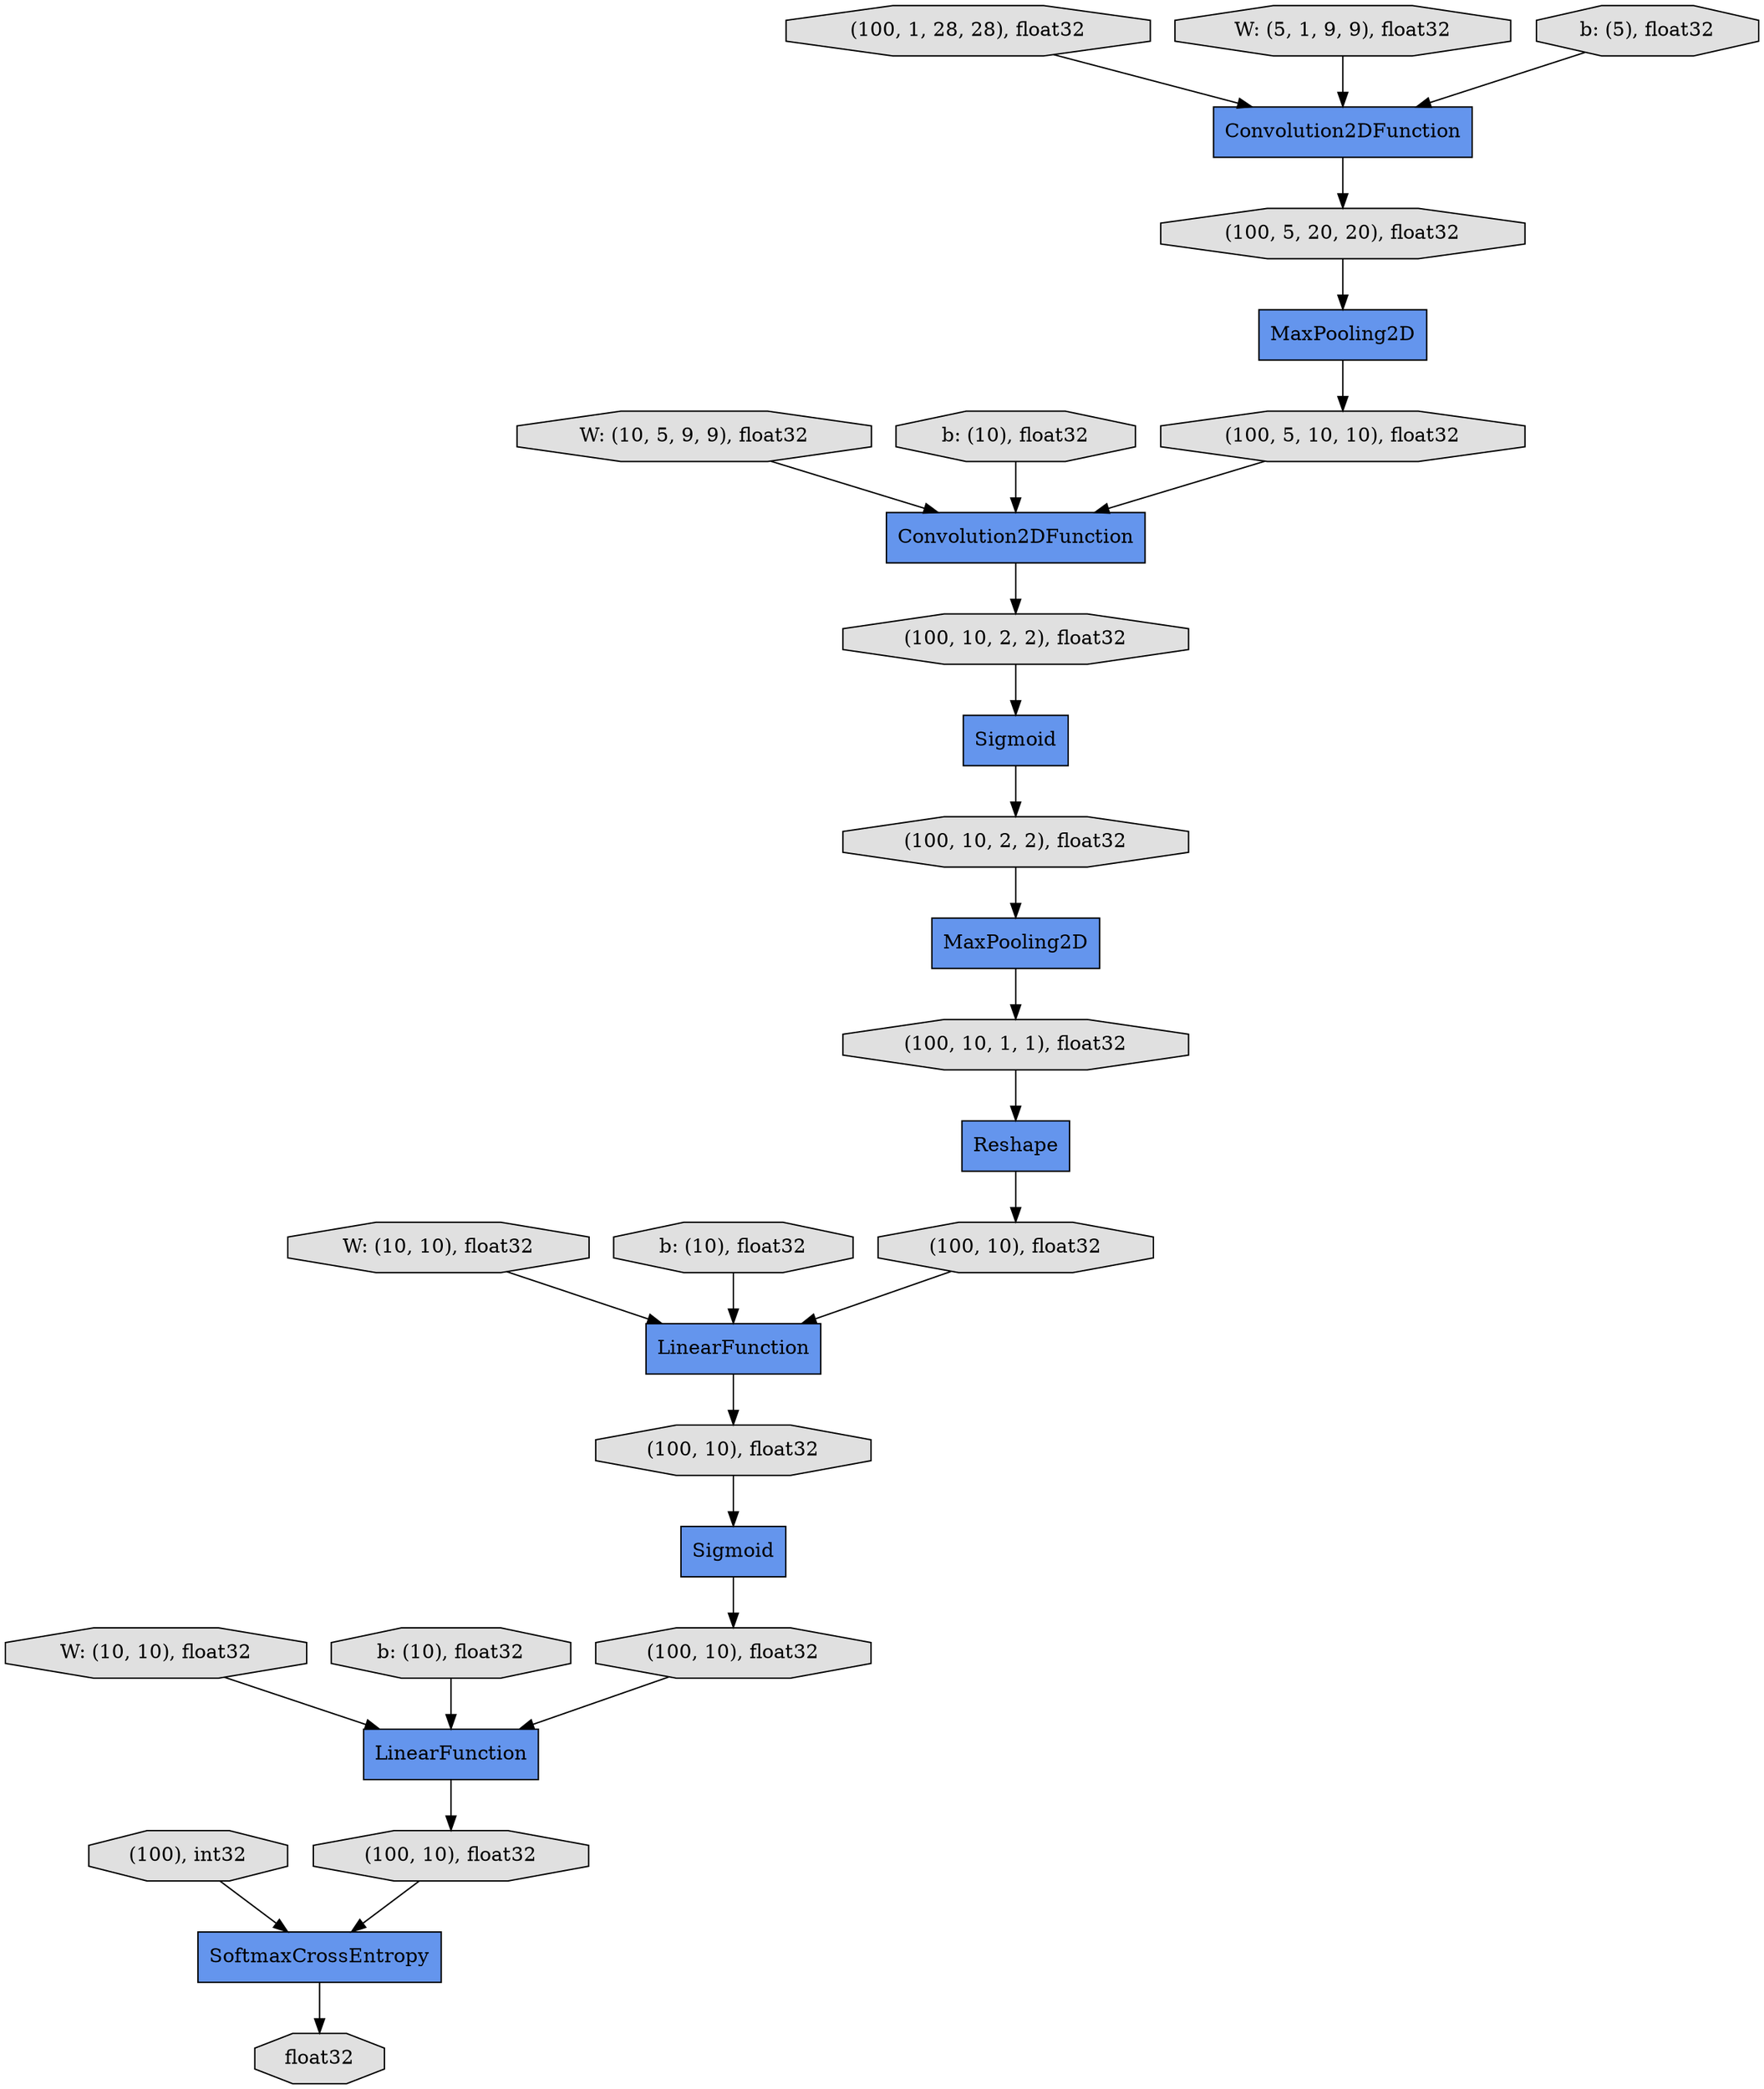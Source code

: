 digraph graphname{rankdir=TB;1313969690720 [label="(100, 10, 1, 1), float32",shape="octagon",fillcolor="#E0E0E0",style="filled"];1313969469536 [label="W: (10, 5, 9, 9), float32",shape="octagon",fillcolor="#E0E0E0",style="filled"];1313969795200 [label="float32",shape="octagon",fillcolor="#E0E0E0",style="filled"];1313969690832 [label="Sigmoid",shape="record",fillcolor="#6495ED",style="filled"];1313969469760 [label="b: (10), float32",shape="octagon",fillcolor="#E0E0E0",style="filled"];1313969688928 [label="Convolution2DFunction",shape="record",fillcolor="#6495ED",style="filled"];1313969689040 [label="MaxPooling2D",shape="record",fillcolor="#6495ED",style="filled"];1313942702568 [label="Convolution2DFunction",shape="record",fillcolor="#6495ED",style="filled"];1313945014792 [label="Sigmoid",shape="record",fillcolor="#6495ED",style="filled"];1313969689152 [label="(100, 1, 28, 28), float32",shape="octagon",fillcolor="#E0E0E0",style="filled"];1313969691224 [label="(100, 10), float32",shape="octagon",fillcolor="#E0E0E0",style="filled"];1313969691280 [label="LinearFunction",shape="record",fillcolor="#6495ED",style="filled"];1313969689320 [label="(100, 10, 2, 2), float32",shape="octagon",fillcolor="#E0E0E0",style="filled"];1313969691448 [label="(100, 10), float32",shape="octagon",fillcolor="#E0E0E0",style="filled"];1313969470264 [label="W: (10, 10), float32",shape="octagon",fillcolor="#E0E0E0",style="filled"];1313969689432 [label="(100, 5, 20, 20), float32",shape="octagon",fillcolor="#E0E0E0",style="filled"];1313969691616 [label="LinearFunction",shape="record",fillcolor="#6495ED",style="filled"];1313969691728 [label="(100, 10), float32",shape="octagon",fillcolor="#E0E0E0",style="filled"];1313418073200 [label="(100, 5, 10, 10), float32",shape="octagon",fillcolor="#E0E0E0",style="filled"];1313969470600 [label="b: (10), float32",shape="octagon",fillcolor="#E0E0E0",style="filled"];1313969691840 [label="SoftmaxCrossEntropy",shape="record",fillcolor="#6495ED",style="filled"];1313969692008 [label="(100, 10), float32",shape="octagon",fillcolor="#E0E0E0",style="filled"];1313666047392 [label="W: (5, 1, 9, 9), float32",shape="octagon",fillcolor="#E0E0E0",style="filled"];1313969692176 [label="(100), int32",shape="octagon",fillcolor="#E0E0E0",style="filled"];1313969471104 [label="W: (10, 10), float32",shape="octagon",fillcolor="#E0E0E0",style="filled"];1313969690272 [label="(100, 10, 2, 2), float32",shape="octagon",fillcolor="#E0E0E0",style="filled"];1313969690384 [label="Reshape",shape="record",fillcolor="#6495ED",style="filled"];1313969469256 [label="b: (5), float32",shape="octagon",fillcolor="#E0E0E0",style="filled"];1313942738872 [label="MaxPooling2D",shape="record",fillcolor="#6495ED",style="filled"];1313969471440 [label="b: (10), float32",shape="octagon",fillcolor="#E0E0E0",style="filled"];1313969689040 -> 1313418073200;1313969692176 -> 1313969691840;1313969689432 -> 1313969689040;1313969471104 -> 1313969691616;1313945014792 -> 1313969690272;1313969469256 -> 1313969688928;1313942702568 -> 1313969689320;1313666047392 -> 1313969688928;1313969690832 -> 1313969691728;1313969469760 -> 1313942702568;1313418073200 -> 1313942702568;1313969690272 -> 1313942738872;1313969689152 -> 1313969688928;1313969690720 -> 1313969690384;1313969691840 -> 1313969795200;1313969691728 -> 1313969691616;1313969691224 -> 1313969691280;1313969690384 -> 1313969691224;1313969471440 -> 1313969691616;1313969469536 -> 1313942702568;1313969689320 -> 1313945014792;1313969688928 -> 1313969689432;1313969470264 -> 1313969691280;1313969692008 -> 1313969691840;1313942738872 -> 1313969690720;1313969691616 -> 1313969692008;1313969470600 -> 1313969691280;1313969691448 -> 1313969690832;1313969691280 -> 1313969691448;}